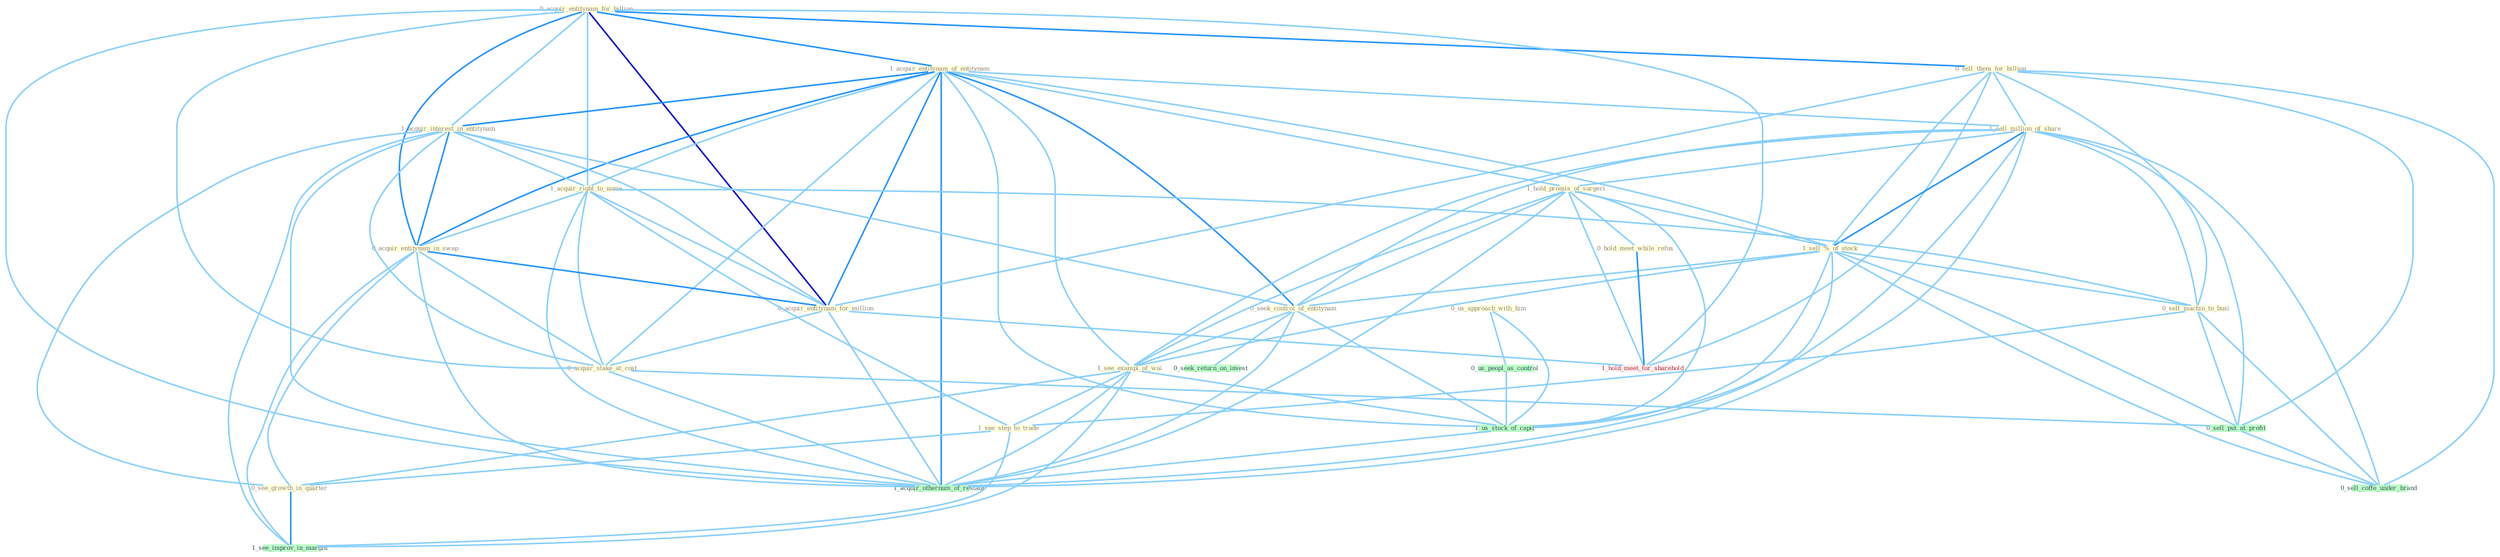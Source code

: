 Graph G{ 
    node
    [shape=polygon,style=filled,width=.5,height=.06,color="#BDFCC9",fixedsize=true,fontsize=4,
    fontcolor="#2f4f4f"];
    {node
    [color="#ffffe0", fontcolor="#8b7d6b"] "0_acquir_entitynam_for_billion " "1_acquir_entitynam_of_entitynam " "0_sell_them_for_billion " "0_us_approach_with_him " "1_sell_million_of_share " "1_acquir_interest_in_entitynam " "1_hold_promis_of_surgeri " "1_acquir_right_to_name " "0_acquir_entitynam_in_swap " "1_sell_%_of_stock " "0_sell_machin_to_busi " "0_seek_control_of_entitynam " "0_hold_meet_while_refus " "1_see_exampl_of_wai " "0_acquir_entitynam_for_million " "1_see_step_to_trade " "0_acquir_stake_at_cost " "0_see_growth_in_quarter "}
{node [color="#fff0f5", fontcolor="#b22222"] "1_hold_meet_for_sharehold "}
edge [color="#B0E2FF"];

	"0_acquir_entitynam_for_billion " -- "1_acquir_entitynam_of_entitynam " [w="2", color="#1e90ff" , len=0.8];
	"0_acquir_entitynam_for_billion " -- "0_sell_them_for_billion " [w="2", color="#1e90ff" , len=0.8];
	"0_acquir_entitynam_for_billion " -- "1_acquir_interest_in_entitynam " [w="1", color="#87cefa" ];
	"0_acquir_entitynam_for_billion " -- "1_acquir_right_to_name " [w="1", color="#87cefa" ];
	"0_acquir_entitynam_for_billion " -- "0_acquir_entitynam_in_swap " [w="2", color="#1e90ff" , len=0.8];
	"0_acquir_entitynam_for_billion " -- "0_acquir_entitynam_for_million " [w="3", color="#0000cd" , len=0.6];
	"0_acquir_entitynam_for_billion " -- "0_acquir_stake_at_cost " [w="1", color="#87cefa" ];
	"0_acquir_entitynam_for_billion " -- "1_hold_meet_for_sharehold " [w="1", color="#87cefa" ];
	"0_acquir_entitynam_for_billion " -- "1_acquir_othernum_of_restaur " [w="1", color="#87cefa" ];
	"1_acquir_entitynam_of_entitynam " -- "1_sell_million_of_share " [w="1", color="#87cefa" ];
	"1_acquir_entitynam_of_entitynam " -- "1_acquir_interest_in_entitynam " [w="2", color="#1e90ff" , len=0.8];
	"1_acquir_entitynam_of_entitynam " -- "1_hold_promis_of_surgeri " [w="1", color="#87cefa" ];
	"1_acquir_entitynam_of_entitynam " -- "1_acquir_right_to_name " [w="1", color="#87cefa" ];
	"1_acquir_entitynam_of_entitynam " -- "0_acquir_entitynam_in_swap " [w="2", color="#1e90ff" , len=0.8];
	"1_acquir_entitynam_of_entitynam " -- "1_sell_%_of_stock " [w="1", color="#87cefa" ];
	"1_acquir_entitynam_of_entitynam " -- "0_seek_control_of_entitynam " [w="2", color="#1e90ff" , len=0.8];
	"1_acquir_entitynam_of_entitynam " -- "1_see_exampl_of_wai " [w="1", color="#87cefa" ];
	"1_acquir_entitynam_of_entitynam " -- "0_acquir_entitynam_for_million " [w="2", color="#1e90ff" , len=0.8];
	"1_acquir_entitynam_of_entitynam " -- "0_acquir_stake_at_cost " [w="1", color="#87cefa" ];
	"1_acquir_entitynam_of_entitynam " -- "1_us_stock_of_capit " [w="1", color="#87cefa" ];
	"1_acquir_entitynam_of_entitynam " -- "1_acquir_othernum_of_restaur " [w="2", color="#1e90ff" , len=0.8];
	"0_sell_them_for_billion " -- "1_sell_million_of_share " [w="1", color="#87cefa" ];
	"0_sell_them_for_billion " -- "1_sell_%_of_stock " [w="1", color="#87cefa" ];
	"0_sell_them_for_billion " -- "0_sell_machin_to_busi " [w="1", color="#87cefa" ];
	"0_sell_them_for_billion " -- "0_acquir_entitynam_for_million " [w="1", color="#87cefa" ];
	"0_sell_them_for_billion " -- "0_sell_put_at_profit " [w="1", color="#87cefa" ];
	"0_sell_them_for_billion " -- "0_sell_coffe_under_brand " [w="1", color="#87cefa" ];
	"0_sell_them_for_billion " -- "1_hold_meet_for_sharehold " [w="1", color="#87cefa" ];
	"0_us_approach_with_him " -- "0_us_peopl_as_control " [w="1", color="#87cefa" ];
	"0_us_approach_with_him " -- "1_us_stock_of_capit " [w="1", color="#87cefa" ];
	"1_sell_million_of_share " -- "1_hold_promis_of_surgeri " [w="1", color="#87cefa" ];
	"1_sell_million_of_share " -- "1_sell_%_of_stock " [w="2", color="#1e90ff" , len=0.8];
	"1_sell_million_of_share " -- "0_sell_machin_to_busi " [w="1", color="#87cefa" ];
	"1_sell_million_of_share " -- "0_seek_control_of_entitynam " [w="1", color="#87cefa" ];
	"1_sell_million_of_share " -- "1_see_exampl_of_wai " [w="1", color="#87cefa" ];
	"1_sell_million_of_share " -- "0_sell_put_at_profit " [w="1", color="#87cefa" ];
	"1_sell_million_of_share " -- "1_us_stock_of_capit " [w="1", color="#87cefa" ];
	"1_sell_million_of_share " -- "0_sell_coffe_under_brand " [w="1", color="#87cefa" ];
	"1_sell_million_of_share " -- "1_acquir_othernum_of_restaur " [w="1", color="#87cefa" ];
	"1_acquir_interest_in_entitynam " -- "1_acquir_right_to_name " [w="1", color="#87cefa" ];
	"1_acquir_interest_in_entitynam " -- "0_acquir_entitynam_in_swap " [w="2", color="#1e90ff" , len=0.8];
	"1_acquir_interest_in_entitynam " -- "0_seek_control_of_entitynam " [w="1", color="#87cefa" ];
	"1_acquir_interest_in_entitynam " -- "0_acquir_entitynam_for_million " [w="1", color="#87cefa" ];
	"1_acquir_interest_in_entitynam " -- "0_acquir_stake_at_cost " [w="1", color="#87cefa" ];
	"1_acquir_interest_in_entitynam " -- "0_see_growth_in_quarter " [w="1", color="#87cefa" ];
	"1_acquir_interest_in_entitynam " -- "1_see_improv_in_margin " [w="1", color="#87cefa" ];
	"1_acquir_interest_in_entitynam " -- "1_acquir_othernum_of_restaur " [w="1", color="#87cefa" ];
	"1_hold_promis_of_surgeri " -- "1_sell_%_of_stock " [w="1", color="#87cefa" ];
	"1_hold_promis_of_surgeri " -- "0_seek_control_of_entitynam " [w="1", color="#87cefa" ];
	"1_hold_promis_of_surgeri " -- "0_hold_meet_while_refus " [w="1", color="#87cefa" ];
	"1_hold_promis_of_surgeri " -- "1_see_exampl_of_wai " [w="1", color="#87cefa" ];
	"1_hold_promis_of_surgeri " -- "1_us_stock_of_capit " [w="1", color="#87cefa" ];
	"1_hold_promis_of_surgeri " -- "1_hold_meet_for_sharehold " [w="1", color="#87cefa" ];
	"1_hold_promis_of_surgeri " -- "1_acquir_othernum_of_restaur " [w="1", color="#87cefa" ];
	"1_acquir_right_to_name " -- "0_acquir_entitynam_in_swap " [w="1", color="#87cefa" ];
	"1_acquir_right_to_name " -- "0_sell_machin_to_busi " [w="1", color="#87cefa" ];
	"1_acquir_right_to_name " -- "0_acquir_entitynam_for_million " [w="1", color="#87cefa" ];
	"1_acquir_right_to_name " -- "1_see_step_to_trade " [w="1", color="#87cefa" ];
	"1_acquir_right_to_name " -- "0_acquir_stake_at_cost " [w="1", color="#87cefa" ];
	"1_acquir_right_to_name " -- "1_acquir_othernum_of_restaur " [w="1", color="#87cefa" ];
	"0_acquir_entitynam_in_swap " -- "0_acquir_entitynam_for_million " [w="2", color="#1e90ff" , len=0.8];
	"0_acquir_entitynam_in_swap " -- "0_acquir_stake_at_cost " [w="1", color="#87cefa" ];
	"0_acquir_entitynam_in_swap " -- "0_see_growth_in_quarter " [w="1", color="#87cefa" ];
	"0_acquir_entitynam_in_swap " -- "1_see_improv_in_margin " [w="1", color="#87cefa" ];
	"0_acquir_entitynam_in_swap " -- "1_acquir_othernum_of_restaur " [w="1", color="#87cefa" ];
	"1_sell_%_of_stock " -- "0_sell_machin_to_busi " [w="1", color="#87cefa" ];
	"1_sell_%_of_stock " -- "0_seek_control_of_entitynam " [w="1", color="#87cefa" ];
	"1_sell_%_of_stock " -- "1_see_exampl_of_wai " [w="1", color="#87cefa" ];
	"1_sell_%_of_stock " -- "0_sell_put_at_profit " [w="1", color="#87cefa" ];
	"1_sell_%_of_stock " -- "1_us_stock_of_capit " [w="1", color="#87cefa" ];
	"1_sell_%_of_stock " -- "0_sell_coffe_under_brand " [w="1", color="#87cefa" ];
	"1_sell_%_of_stock " -- "1_acquir_othernum_of_restaur " [w="1", color="#87cefa" ];
	"0_sell_machin_to_busi " -- "1_see_step_to_trade " [w="1", color="#87cefa" ];
	"0_sell_machin_to_busi " -- "0_sell_put_at_profit " [w="1", color="#87cefa" ];
	"0_sell_machin_to_busi " -- "0_sell_coffe_under_brand " [w="1", color="#87cefa" ];
	"0_seek_control_of_entitynam " -- "1_see_exampl_of_wai " [w="1", color="#87cefa" ];
	"0_seek_control_of_entitynam " -- "0_seek_return_on_invest " [w="1", color="#87cefa" ];
	"0_seek_control_of_entitynam " -- "1_us_stock_of_capit " [w="1", color="#87cefa" ];
	"0_seek_control_of_entitynam " -- "1_acquir_othernum_of_restaur " [w="1", color="#87cefa" ];
	"0_hold_meet_while_refus " -- "1_hold_meet_for_sharehold " [w="2", color="#1e90ff" , len=0.8];
	"1_see_exampl_of_wai " -- "1_see_step_to_trade " [w="1", color="#87cefa" ];
	"1_see_exampl_of_wai " -- "0_see_growth_in_quarter " [w="1", color="#87cefa" ];
	"1_see_exampl_of_wai " -- "1_us_stock_of_capit " [w="1", color="#87cefa" ];
	"1_see_exampl_of_wai " -- "1_see_improv_in_margin " [w="1", color="#87cefa" ];
	"1_see_exampl_of_wai " -- "1_acquir_othernum_of_restaur " [w="1", color="#87cefa" ];
	"0_acquir_entitynam_for_million " -- "0_acquir_stake_at_cost " [w="1", color="#87cefa" ];
	"0_acquir_entitynam_for_million " -- "1_hold_meet_for_sharehold " [w="1", color="#87cefa" ];
	"0_acquir_entitynam_for_million " -- "1_acquir_othernum_of_restaur " [w="1", color="#87cefa" ];
	"1_see_step_to_trade " -- "0_see_growth_in_quarter " [w="1", color="#87cefa" ];
	"1_see_step_to_trade " -- "1_see_improv_in_margin " [w="1", color="#87cefa" ];
	"0_acquir_stake_at_cost " -- "0_sell_put_at_profit " [w="1", color="#87cefa" ];
	"0_acquir_stake_at_cost " -- "1_acquir_othernum_of_restaur " [w="1", color="#87cefa" ];
	"0_see_growth_in_quarter " -- "1_see_improv_in_margin " [w="2", color="#1e90ff" , len=0.8];
	"0_us_peopl_as_control " -- "1_us_stock_of_capit " [w="1", color="#87cefa" ];
	"0_sell_put_at_profit " -- "0_sell_coffe_under_brand " [w="1", color="#87cefa" ];
	"1_us_stock_of_capit " -- "1_acquir_othernum_of_restaur " [w="1", color="#87cefa" ];
}